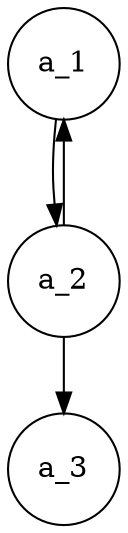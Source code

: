 digraph G {
	d2toptions="--autosize";
    node [shape=circle];
    a_1 [texlbl="$x^2+\frac{\sin y}{y^2+\cos \beta}+\gamma_3$"];
    a_1 -> a_2 [label=" ", texlbl="$x_1+x_3^2+z+c+v~~$"];
    a_2 -> a_1;
    a_2 -> a_3;
    a_3 [lblstyle="minimum size=4cm"];
}